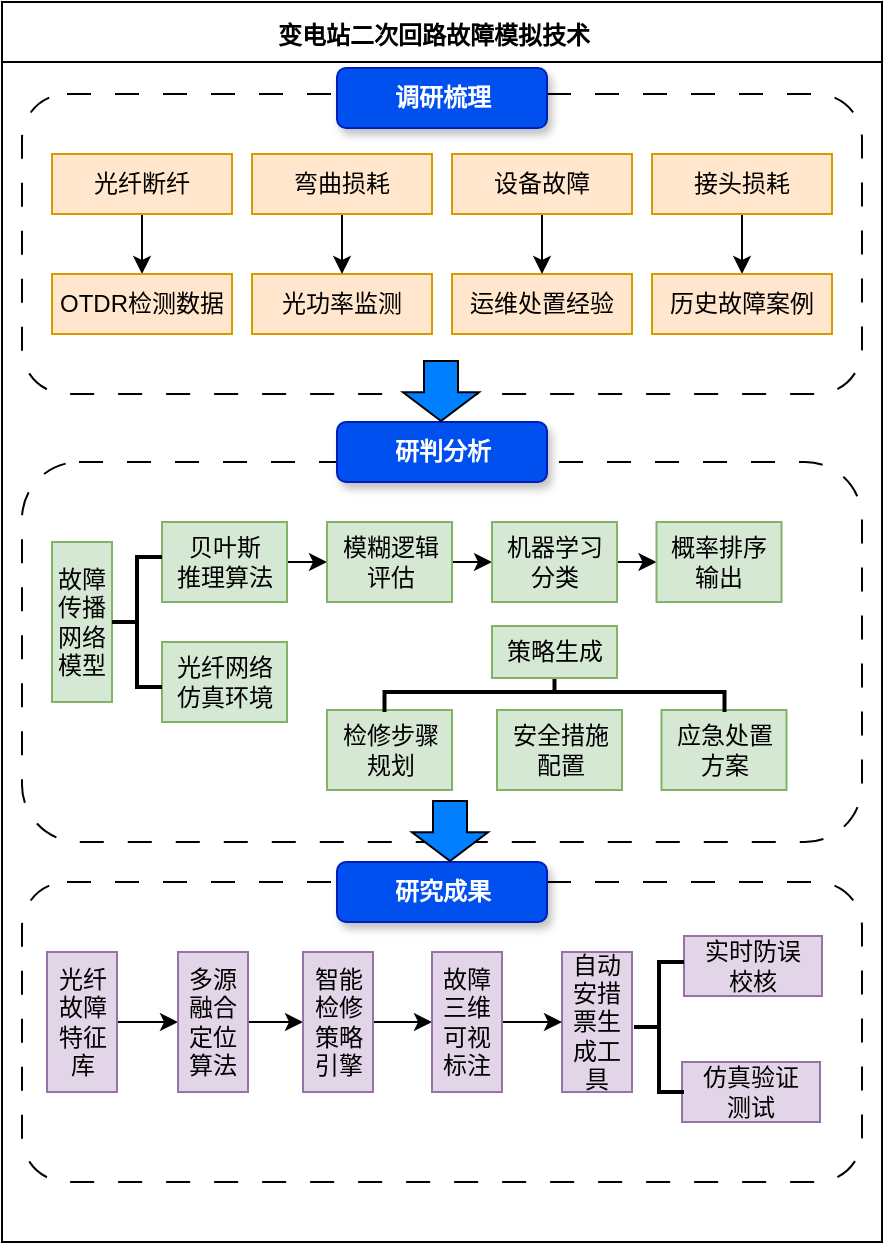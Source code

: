 <mxfile version="28.0.7">
  <diagram name="第 1 页" id="Ob11ITMjSA7rpzPY-w6R">
    <mxGraphModel dx="1161" dy="766" grid="1" gridSize="10" guides="1" tooltips="1" connect="1" arrows="1" fold="1" page="1" pageScale="1" pageWidth="827" pageHeight="1169" math="0" shadow="0">
      <root>
        <mxCell id="0" />
        <mxCell id="1" parent="0" />
        <mxCell id="J_DQMkAK38GMDCudq8lv-1" value="" style="rounded=0;whiteSpace=wrap;html=1;rotation=90;glass=0;" parent="1" vertex="1">
          <mxGeometry x="-40" y="130" width="620" height="440" as="geometry" />
        </mxCell>
        <mxCell id="J_DQMkAK38GMDCudq8lv-2" value="" style="endArrow=none;html=1;rounded=0;" parent="1" edge="1">
          <mxGeometry width="50" height="50" relative="1" as="geometry">
            <mxPoint x="50" y="70" as="sourcePoint" />
            <mxPoint x="490" y="70" as="targetPoint" />
          </mxGeometry>
        </mxCell>
        <mxCell id="J_DQMkAK38GMDCudq8lv-3" value="&lt;b&gt;变电站二次回路故障模拟技术&lt;/b&gt;" style="text;whiteSpace=wrap;html=1;" parent="1" vertex="1">
          <mxGeometry x="186" y="43" width="168" height="30" as="geometry" />
        </mxCell>
        <mxCell id="J_DQMkAK38GMDCudq8lv-4" value="" style="rounded=1;whiteSpace=wrap;html=1;dashed=1;dashPattern=12 12;" parent="1" vertex="1">
          <mxGeometry x="60" y="86" width="420" height="150" as="geometry" />
        </mxCell>
        <mxCell id="J_DQMkAK38GMDCudq8lv-5" value="&lt;b&gt;调研梳理&lt;/b&gt;" style="whiteSpace=wrap;html=1;rounded=1;glass=0;fillColor=#0050ef;fontColor=#ffffff;strokeColor=#001DBC;shadow=1;gradientColor=none;" parent="1" vertex="1">
          <mxGeometry x="217.5" y="73" width="105" height="30" as="geometry" />
        </mxCell>
        <mxCell id="J_DQMkAK38GMDCudq8lv-6" style="edgeStyle=orthogonalEdgeStyle;rounded=0;orthogonalLoop=1;jettySize=auto;html=1;exitX=0.5;exitY=1;exitDx=0;exitDy=0;entryX=0.5;entryY=0;entryDx=0;entryDy=0;" parent="1" source="J_DQMkAK38GMDCudq8lv-7" target="J_DQMkAK38GMDCudq8lv-10" edge="1">
          <mxGeometry relative="1" as="geometry" />
        </mxCell>
        <mxCell id="J_DQMkAK38GMDCudq8lv-7" value="光纤断纤" style="rounded=0;whiteSpace=wrap;html=1;fillColor=#ffe6cc;strokeColor=#d79b00;" parent="1" vertex="1">
          <mxGeometry x="75" y="116" width="90" height="30" as="geometry" />
        </mxCell>
        <mxCell id="J_DQMkAK38GMDCudq8lv-8" value="运维处置经验" style="rounded=0;whiteSpace=wrap;html=1;fillColor=#ffe6cc;strokeColor=#d79b00;" parent="1" vertex="1">
          <mxGeometry x="275" y="176" width="90" height="30" as="geometry" />
        </mxCell>
        <mxCell id="J_DQMkAK38GMDCudq8lv-9" value="光功率监测" style="rounded=0;whiteSpace=wrap;html=1;fillColor=#ffe6cc;strokeColor=#d79b00;" parent="1" vertex="1">
          <mxGeometry x="175" y="176" width="90" height="30" as="geometry" />
        </mxCell>
        <mxCell id="J_DQMkAK38GMDCudq8lv-10" value="OTDR检测数据" style="rounded=0;whiteSpace=wrap;html=1;fillColor=#ffe6cc;strokeColor=#d79b00;" parent="1" vertex="1">
          <mxGeometry x="75" y="176" width="90" height="30" as="geometry" />
        </mxCell>
        <mxCell id="J_DQMkAK38GMDCudq8lv-11" style="edgeStyle=orthogonalEdgeStyle;rounded=0;orthogonalLoop=1;jettySize=auto;html=1;exitX=0.5;exitY=1;exitDx=0;exitDy=0;entryX=0.5;entryY=0;entryDx=0;entryDy=0;" parent="1" source="J_DQMkAK38GMDCudq8lv-12" target="J_DQMkAK38GMDCudq8lv-9" edge="1">
          <mxGeometry relative="1" as="geometry" />
        </mxCell>
        <mxCell id="J_DQMkAK38GMDCudq8lv-12" value="弯曲损耗" style="rounded=0;whiteSpace=wrap;html=1;fillColor=#ffe6cc;strokeColor=#d79b00;" parent="1" vertex="1">
          <mxGeometry x="175" y="116" width="90" height="30" as="geometry" />
        </mxCell>
        <mxCell id="J_DQMkAK38GMDCudq8lv-13" style="edgeStyle=orthogonalEdgeStyle;rounded=0;orthogonalLoop=1;jettySize=auto;html=1;exitX=0.5;exitY=1;exitDx=0;exitDy=0;entryX=0.5;entryY=0;entryDx=0;entryDy=0;" parent="1" source="J_DQMkAK38GMDCudq8lv-14" target="J_DQMkAK38GMDCudq8lv-8" edge="1">
          <mxGeometry relative="1" as="geometry" />
        </mxCell>
        <mxCell id="J_DQMkAK38GMDCudq8lv-14" value="设备故障" style="rounded=0;whiteSpace=wrap;html=1;fillColor=#ffe6cc;strokeColor=#d79b00;" parent="1" vertex="1">
          <mxGeometry x="275" y="116" width="90" height="30" as="geometry" />
        </mxCell>
        <mxCell id="J_DQMkAK38GMDCudq8lv-15" style="edgeStyle=orthogonalEdgeStyle;rounded=0;orthogonalLoop=1;jettySize=auto;html=1;exitX=0.5;exitY=1;exitDx=0;exitDy=0;entryX=0.5;entryY=0;entryDx=0;entryDy=0;" parent="1" source="J_DQMkAK38GMDCudq8lv-16" target="J_DQMkAK38GMDCudq8lv-17" edge="1">
          <mxGeometry relative="1" as="geometry" />
        </mxCell>
        <mxCell id="J_DQMkAK38GMDCudq8lv-16" value="接头损耗" style="rounded=0;whiteSpace=wrap;html=1;fillColor=#ffe6cc;strokeColor=#d79b00;" parent="1" vertex="1">
          <mxGeometry x="375" y="116" width="90" height="30" as="geometry" />
        </mxCell>
        <mxCell id="J_DQMkAK38GMDCudq8lv-17" value="历史故障案例" style="rounded=0;whiteSpace=wrap;html=1;fillColor=#ffe6cc;strokeColor=#d79b00;" parent="1" vertex="1">
          <mxGeometry x="375" y="176" width="90" height="30" as="geometry" />
        </mxCell>
        <mxCell id="J_DQMkAK38GMDCudq8lv-18" value="" style="rounded=1;whiteSpace=wrap;html=1;dashed=1;dashPattern=12 12;" parent="1" vertex="1">
          <mxGeometry x="60" y="270" width="420" height="190" as="geometry" />
        </mxCell>
        <mxCell id="J_DQMkAK38GMDCudq8lv-19" value="&lt;b&gt;研判分析&lt;/b&gt;" style="whiteSpace=wrap;html=1;rounded=1;glass=0;fillColor=#0050ef;fontColor=#ffffff;strokeColor=#001DBC;shadow=1;gradientColor=none;" parent="1" vertex="1">
          <mxGeometry x="217.5" y="250" width="105" height="30" as="geometry" />
        </mxCell>
        <mxCell id="J_DQMkAK38GMDCudq8lv-20" value="故障传播网络模型" style="rounded=0;whiteSpace=wrap;html=1;fillColor=#d5e8d4;strokeColor=#82b366;" parent="1" vertex="1">
          <mxGeometry x="75" y="310" width="30" height="80" as="geometry" />
        </mxCell>
        <mxCell id="J_DQMkAK38GMDCudq8lv-21" value="&lt;div&gt;光纤网络&lt;/div&gt;&lt;div&gt;仿真环境&lt;/div&gt;" style="rounded=0;whiteSpace=wrap;html=1;fillColor=#d5e8d4;strokeColor=#82b366;" parent="1" vertex="1">
          <mxGeometry x="130" y="360" width="62.5" height="40" as="geometry" />
        </mxCell>
        <mxCell id="J_DQMkAK38GMDCudq8lv-27" style="edgeStyle=orthogonalEdgeStyle;rounded=0;orthogonalLoop=1;jettySize=auto;html=1;exitX=1;exitY=0.5;exitDx=0;exitDy=0;entryX=0;entryY=0.5;entryDx=0;entryDy=0;" parent="1" source="J_DQMkAK38GMDCudq8lv-22" target="J_DQMkAK38GMDCudq8lv-24" edge="1">
          <mxGeometry relative="1" as="geometry" />
        </mxCell>
        <mxCell id="J_DQMkAK38GMDCudq8lv-22" value="&lt;div&gt;贝叶斯&lt;/div&gt;&lt;div&gt;推理算法&lt;/div&gt;" style="rounded=0;whiteSpace=wrap;html=1;fillColor=#d5e8d4;strokeColor=#82b366;" parent="1" vertex="1">
          <mxGeometry x="130" y="300" width="62.5" height="40" as="geometry" />
        </mxCell>
        <mxCell id="J_DQMkAK38GMDCudq8lv-23" value="" style="strokeWidth=2;html=1;shape=mxgraph.flowchart.annotation_2;align=left;labelPosition=right;pointerEvents=1;rotation=0;" parent="1" vertex="1">
          <mxGeometry x="105" y="317.5" width="25" height="65" as="geometry" />
        </mxCell>
        <mxCell id="J_DQMkAK38GMDCudq8lv-28" style="edgeStyle=orthogonalEdgeStyle;rounded=0;orthogonalLoop=1;jettySize=auto;html=1;exitX=1;exitY=0.5;exitDx=0;exitDy=0;entryX=0;entryY=0.5;entryDx=0;entryDy=0;" parent="1" source="J_DQMkAK38GMDCudq8lv-24" target="J_DQMkAK38GMDCudq8lv-25" edge="1">
          <mxGeometry relative="1" as="geometry" />
        </mxCell>
        <mxCell id="J_DQMkAK38GMDCudq8lv-24" value="&lt;div&gt;模糊逻辑&lt;/div&gt;&lt;div&gt;评估&lt;/div&gt;" style="rounded=0;whiteSpace=wrap;html=1;fillColor=#d5e8d4;strokeColor=#82b366;" parent="1" vertex="1">
          <mxGeometry x="212.5" y="300" width="62.5" height="40" as="geometry" />
        </mxCell>
        <mxCell id="J_DQMkAK38GMDCudq8lv-29" style="edgeStyle=orthogonalEdgeStyle;rounded=0;orthogonalLoop=1;jettySize=auto;html=1;exitX=1;exitY=0.5;exitDx=0;exitDy=0;entryX=0;entryY=0.5;entryDx=0;entryDy=0;" parent="1" source="J_DQMkAK38GMDCudq8lv-25" target="J_DQMkAK38GMDCudq8lv-26" edge="1">
          <mxGeometry relative="1" as="geometry" />
        </mxCell>
        <mxCell id="J_DQMkAK38GMDCudq8lv-25" value="&lt;div&gt;机器学习&lt;/div&gt;&lt;div&gt;分类&lt;/div&gt;" style="rounded=0;whiteSpace=wrap;html=1;fillColor=#d5e8d4;strokeColor=#82b366;" parent="1" vertex="1">
          <mxGeometry x="295" y="300" width="62.5" height="40" as="geometry" />
        </mxCell>
        <mxCell id="J_DQMkAK38GMDCudq8lv-26" value="&lt;div&gt;概率排序&lt;/div&gt;&lt;div&gt;输出&lt;/div&gt;" style="rounded=0;whiteSpace=wrap;html=1;fillColor=#d5e8d4;strokeColor=#82b366;" parent="1" vertex="1">
          <mxGeometry x="377.25" y="300" width="62.5" height="40" as="geometry" />
        </mxCell>
        <mxCell id="J_DQMkAK38GMDCudq8lv-31" value="&lt;div&gt;检修步骤&lt;/div&gt;&lt;div&gt;规划&lt;/div&gt;" style="rounded=0;whiteSpace=wrap;html=1;fillColor=#d5e8d4;strokeColor=#82b366;" parent="1" vertex="1">
          <mxGeometry x="212.5" y="394" width="62.5" height="40" as="geometry" />
        </mxCell>
        <mxCell id="J_DQMkAK38GMDCudq8lv-33" value="&lt;div&gt;安全措施&lt;/div&gt;&lt;div&gt;配置&lt;/div&gt;" style="rounded=0;whiteSpace=wrap;html=1;fillColor=#d5e8d4;strokeColor=#82b366;" parent="1" vertex="1">
          <mxGeometry x="297.5" y="394" width="62.5" height="40" as="geometry" />
        </mxCell>
        <mxCell id="J_DQMkAK38GMDCudq8lv-34" value="&lt;div&gt;应急处置&lt;/div&gt;&lt;div&gt;方案&lt;/div&gt;" style="rounded=0;whiteSpace=wrap;html=1;fillColor=#d5e8d4;strokeColor=#82b366;" parent="1" vertex="1">
          <mxGeometry x="379.75" y="394" width="62.5" height="40" as="geometry" />
        </mxCell>
        <mxCell id="J_DQMkAK38GMDCudq8lv-35" value="" style="strokeWidth=2;html=1;shape=mxgraph.flowchart.annotation_2;align=left;labelPosition=right;pointerEvents=1;rotation=90;" parent="1" vertex="1">
          <mxGeometry x="316.25" y="300" width="20" height="170" as="geometry" />
        </mxCell>
        <mxCell id="J_DQMkAK38GMDCudq8lv-36" value="策略生成" style="rounded=0;whiteSpace=wrap;html=1;fillColor=#d5e8d4;strokeColor=#82b366;" parent="1" vertex="1">
          <mxGeometry x="295" y="352" width="62.5" height="26" as="geometry" />
        </mxCell>
        <mxCell id="J_DQMkAK38GMDCudq8lv-37" value="" style="rounded=1;whiteSpace=wrap;html=1;dashed=1;dashPattern=12 12;" parent="1" vertex="1">
          <mxGeometry x="60" y="480" width="420" height="150" as="geometry" />
        </mxCell>
        <mxCell id="J_DQMkAK38GMDCudq8lv-38" value="&lt;b&gt;研究成果&lt;/b&gt;" style="whiteSpace=wrap;html=1;rounded=1;glass=0;fillColor=#0050ef;fontColor=#ffffff;strokeColor=#001DBC;shadow=1;gradientColor=none;" parent="1" vertex="1">
          <mxGeometry x="217.5" y="470" width="105" height="30" as="geometry" />
        </mxCell>
        <mxCell id="J_DQMkAK38GMDCudq8lv-49" style="edgeStyle=orthogonalEdgeStyle;rounded=0;orthogonalLoop=1;jettySize=auto;html=1;exitX=1;exitY=0.5;exitDx=0;exitDy=0;entryX=0;entryY=0.5;entryDx=0;entryDy=0;" parent="1" source="J_DQMkAK38GMDCudq8lv-39" target="J_DQMkAK38GMDCudq8lv-41" edge="1">
          <mxGeometry relative="1" as="geometry" />
        </mxCell>
        <mxCell id="J_DQMkAK38GMDCudq8lv-39" value="&lt;div&gt;光纤故障&lt;/div&gt;&lt;div&gt;特征库&lt;/div&gt;" style="rounded=0;whiteSpace=wrap;html=1;fillColor=#e1d5e7;strokeColor=#9673a6;" parent="1" vertex="1">
          <mxGeometry x="72.5" y="515" width="35" height="70" as="geometry" />
        </mxCell>
        <mxCell id="J_DQMkAK38GMDCudq8lv-52" style="edgeStyle=orthogonalEdgeStyle;rounded=0;orthogonalLoop=1;jettySize=auto;html=1;exitX=1;exitY=0.5;exitDx=0;exitDy=0;entryX=0;entryY=0.5;entryDx=0;entryDy=0;" parent="1" source="J_DQMkAK38GMDCudq8lv-41" target="J_DQMkAK38GMDCudq8lv-42" edge="1">
          <mxGeometry relative="1" as="geometry" />
        </mxCell>
        <mxCell id="J_DQMkAK38GMDCudq8lv-41" value="多源融合定位算法" style="rounded=0;whiteSpace=wrap;html=1;fillColor=#e1d5e7;strokeColor=#9673a6;" parent="1" vertex="1">
          <mxGeometry x="138" y="515" width="35" height="70" as="geometry" />
        </mxCell>
        <mxCell id="J_DQMkAK38GMDCudq8lv-54" style="edgeStyle=orthogonalEdgeStyle;rounded=0;orthogonalLoop=1;jettySize=auto;html=1;exitX=1;exitY=0.5;exitDx=0;exitDy=0;entryX=0;entryY=0.5;entryDx=0;entryDy=0;" parent="1" source="J_DQMkAK38GMDCudq8lv-42" target="J_DQMkAK38GMDCudq8lv-44" edge="1">
          <mxGeometry relative="1" as="geometry" />
        </mxCell>
        <mxCell id="J_DQMkAK38GMDCudq8lv-42" value="智能检修策略引擎" style="rounded=0;whiteSpace=wrap;html=1;fillColor=#e1d5e7;strokeColor=#9673a6;" parent="1" vertex="1">
          <mxGeometry x="200.5" y="515" width="35" height="70" as="geometry" />
        </mxCell>
        <mxCell id="J_DQMkAK38GMDCudq8lv-43" value="自动安措票生成工具" style="rounded=0;whiteSpace=wrap;html=1;fillColor=#e1d5e7;strokeColor=#9673a6;" parent="1" vertex="1">
          <mxGeometry x="330" y="515" width="35" height="70" as="geometry" />
        </mxCell>
        <mxCell id="J_DQMkAK38GMDCudq8lv-55" style="edgeStyle=orthogonalEdgeStyle;rounded=0;orthogonalLoop=1;jettySize=auto;html=1;exitX=1;exitY=0.5;exitDx=0;exitDy=0;entryX=0;entryY=0.5;entryDx=0;entryDy=0;" parent="1" source="J_DQMkAK38GMDCudq8lv-44" target="J_DQMkAK38GMDCudq8lv-43" edge="1">
          <mxGeometry relative="1" as="geometry" />
        </mxCell>
        <mxCell id="J_DQMkAK38GMDCudq8lv-44" value="故障三维可视标注" style="rounded=0;whiteSpace=wrap;html=1;fillColor=#e1d5e7;strokeColor=#9673a6;" parent="1" vertex="1">
          <mxGeometry x="265" y="515" width="35" height="70" as="geometry" />
        </mxCell>
        <mxCell id="J_DQMkAK38GMDCudq8lv-45" value="&lt;div&gt;实时防误&lt;/div&gt;&lt;div&gt;校核&lt;/div&gt;" style="rounded=0;whiteSpace=wrap;html=1;fillColor=#e1d5e7;strokeColor=#9673a6;" parent="1" vertex="1">
          <mxGeometry x="391" y="507" width="69" height="30" as="geometry" />
        </mxCell>
        <mxCell id="J_DQMkAK38GMDCudq8lv-46" value="&lt;div&gt;仿真验证&lt;/div&gt;&lt;div&gt;测试&lt;/div&gt;" style="rounded=0;whiteSpace=wrap;html=1;fillColor=#e1d5e7;strokeColor=#9673a6;" parent="1" vertex="1">
          <mxGeometry x="390" y="570" width="69" height="30" as="geometry" />
        </mxCell>
        <mxCell id="J_DQMkAK38GMDCudq8lv-47" value="" style="strokeWidth=2;html=1;shape=mxgraph.flowchart.annotation_2;align=left;labelPosition=right;pointerEvents=1;rotation=0;" parent="1" vertex="1">
          <mxGeometry x="366" y="520" width="25" height="65" as="geometry" />
        </mxCell>
        <mxCell id="WUH4Jszed_0uuggdBCEm-1" value="" style="shape=flexArrow;endArrow=classic;html=1;rounded=0;fillColor=#007FFF;fillStyle=solid;width=17;endSize=4.44;" parent="1" edge="1">
          <mxGeometry width="50" height="50" relative="1" as="geometry">
            <mxPoint x="269.5" y="219" as="sourcePoint" />
            <mxPoint x="269.5" y="250" as="targetPoint" />
          </mxGeometry>
        </mxCell>
        <mxCell id="WUH4Jszed_0uuggdBCEm-2" value="" style="shape=flexArrow;endArrow=classic;html=1;rounded=0;fillColor=#007FFF;fillStyle=solid;width=17;endSize=4.44;" parent="1" edge="1">
          <mxGeometry width="50" height="50" relative="1" as="geometry">
            <mxPoint x="274" y="439" as="sourcePoint" />
            <mxPoint x="274" y="470" as="targetPoint" />
          </mxGeometry>
        </mxCell>
      </root>
    </mxGraphModel>
  </diagram>
</mxfile>
